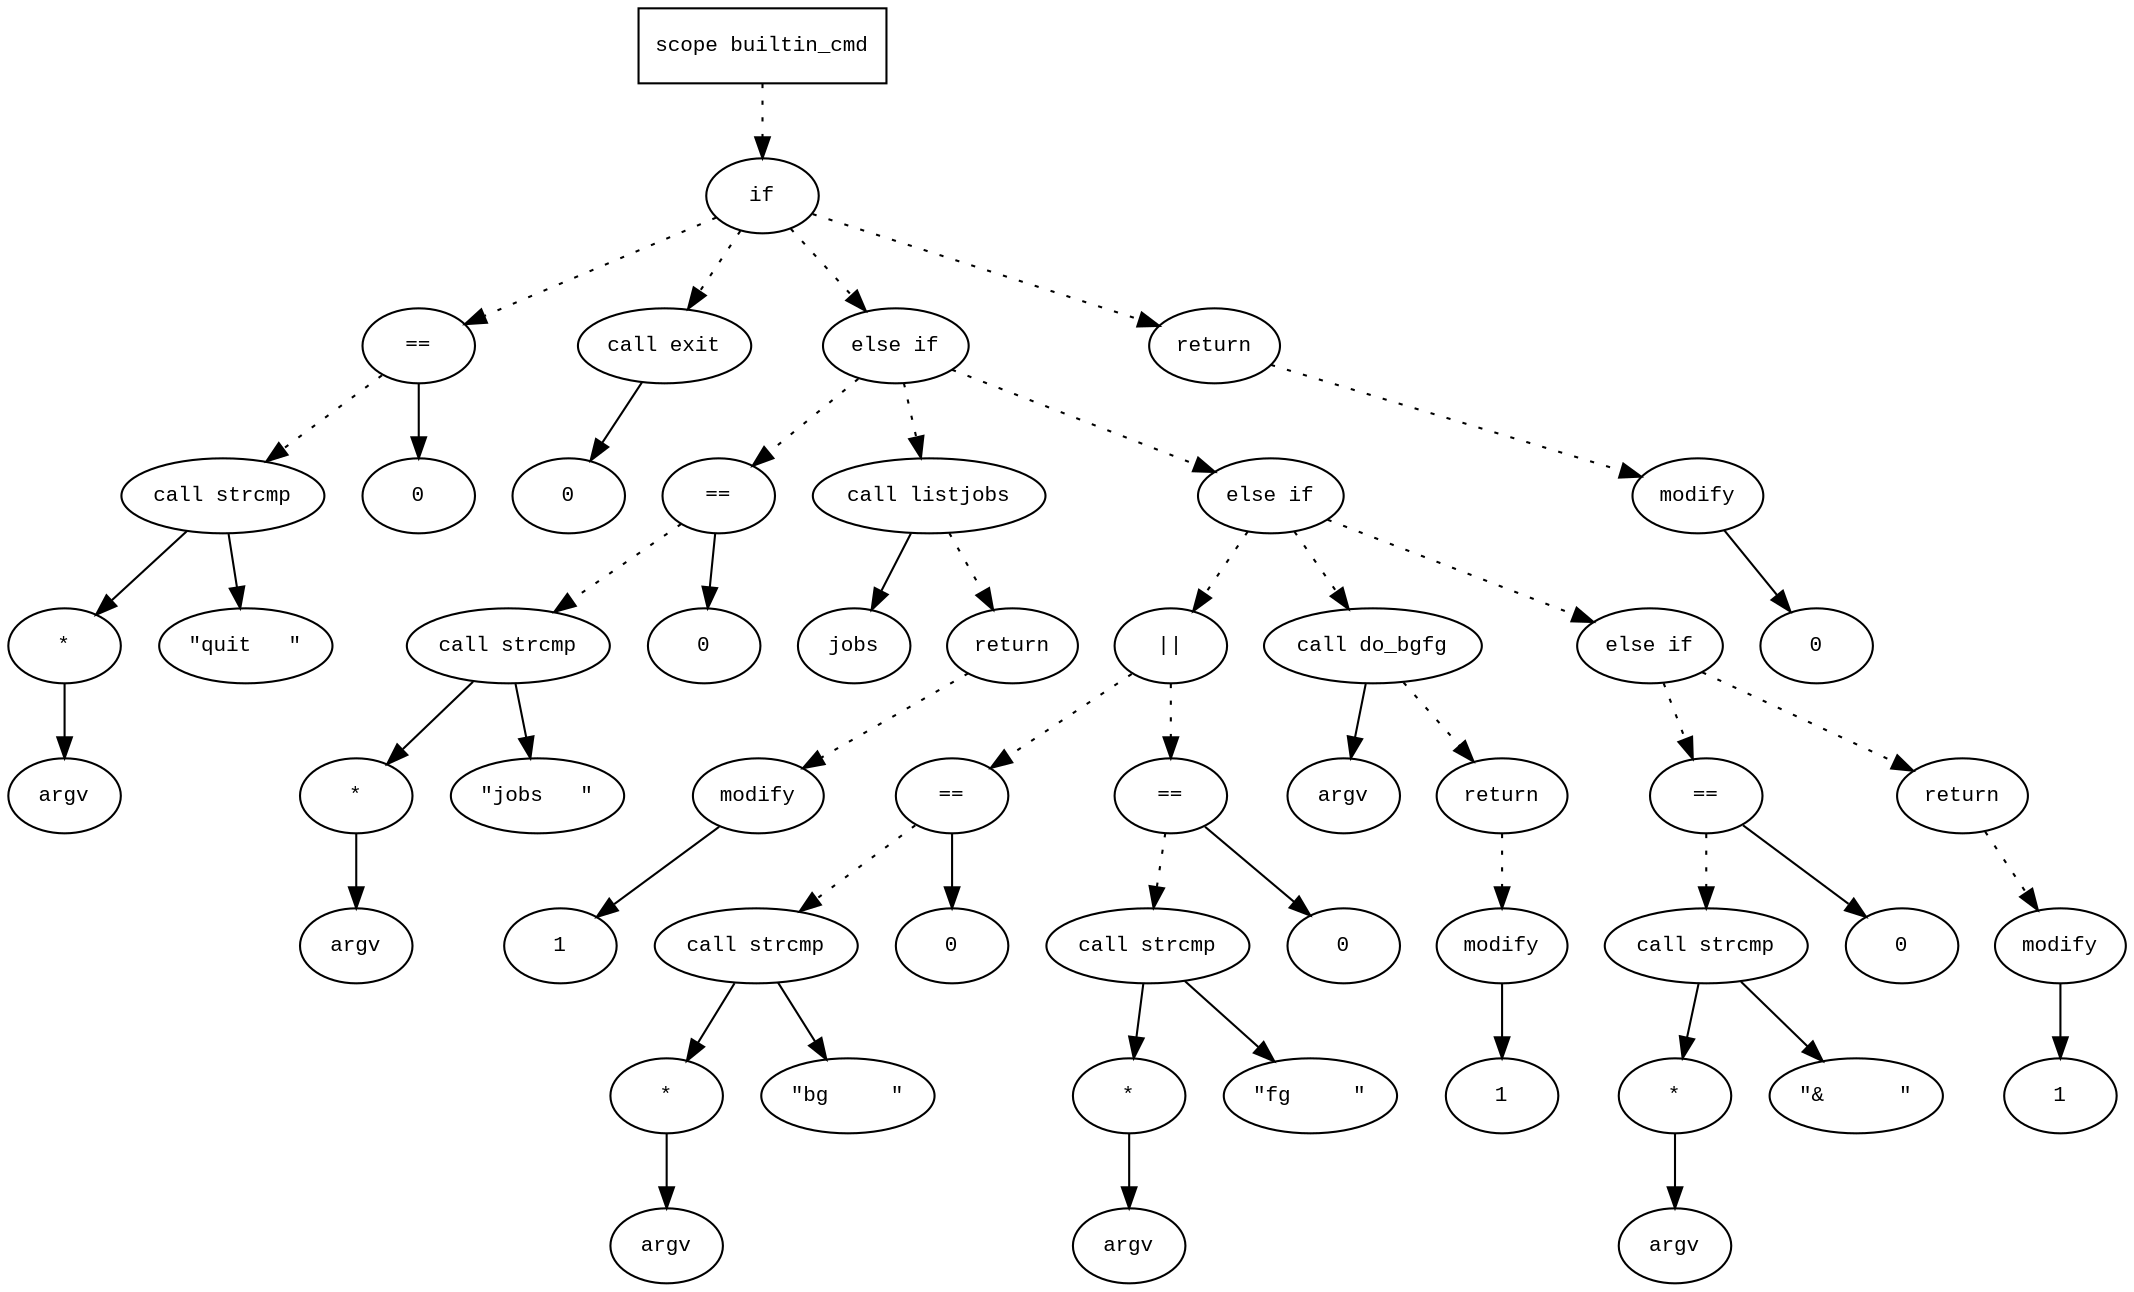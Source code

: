 digraph AST {
  graph [fontname="Times New Roman",fontsize=10];
  node  [fontname="Courier New",fontsize=10];
  edge  [fontname="Times New Roman",fontsize=10];

  node1 [label="scope builtin_cmd",shape=box];
  node2 [label="if",shape=ellipse];
  node1 -> node2 [style=dotted];
  node3 [label="==",shape=ellipse];
  node4 [label="call strcmp",shape=ellipse];
  node5 [label="*",shape=ellipse];
  node6 [label="argv",shape=ellipse];
  node5 -> node6;
  node4 -> node5;
  node7 [label="\"quit   \"",shape=ellipse];
  node4 -> node7;
  node3 -> node4 [style=dotted];
  node8 [label="0",shape=ellipse];
  node3 -> node8;
  node2 -> node3 [style=dotted];
  node9 [label="call exit",shape=ellipse];
  node10 [label="0",shape=ellipse];
  node9 -> node10;
  node2 -> node9 [style=dotted];
  node11 [label="else if",shape=ellipse];
  node2 -> node11 [style=dotted];
  node12 [label="==",shape=ellipse];
  node13 [label="call strcmp",shape=ellipse];
  node14 [label="*",shape=ellipse];
  node15 [label="argv",shape=ellipse];
  node14 -> node15;
  node13 -> node14;
  node16 [label="\"jobs   \"",shape=ellipse];
  node13 -> node16;
  node12 -> node13 [style=dotted];
  node17 [label="0",shape=ellipse];
  node12 -> node17;
  node11 -> node12 [style=dotted];
  node18 [label="call listjobs",shape=ellipse];
  node19 [label="jobs",shape=ellipse];
  node18 -> node19;
  node11 -> node18 [style=dotted];
  node20 [label="return",shape=ellipse];
  node21 [label="modify",shape=ellipse];
  node22 [label="1",shape=ellipse];
  node21 -> node22;
  node20 -> node21 [style=dotted];
  node18 -> node20 [style=dotted];
  node23 [label="else if",shape=ellipse];
  node11 -> node23 [style=dotted];
  node24 [label="||",shape=ellipse];
  node25 [label="==",shape=ellipse];
  node26 [label="call strcmp",shape=ellipse];
  node27 [label="*",shape=ellipse];
  node28 [label="argv",shape=ellipse];
  node27 -> node28;
  node26 -> node27;
  node29 [label="\"bg     \"",shape=ellipse];
  node26 -> node29;
  node25 -> node26 [style=dotted];
  node30 [label="0",shape=ellipse];
  node25 -> node30;
  node24 -> node25 [style=dotted];
  node31 [label="==",shape=ellipse];
  node32 [label="call strcmp",shape=ellipse];
  node33 [label="*",shape=ellipse];
  node34 [label="argv",shape=ellipse];
  node33 -> node34;
  node32 -> node33;
  node35 [label="\"fg     \"",shape=ellipse];
  node32 -> node35;
  node31 -> node32 [style=dotted];
  node36 [label="0",shape=ellipse];
  node31 -> node36;
  node24 -> node31 [style=dotted];
  node23 -> node24 [style=dotted];
  node37 [label="call do_bgfg",shape=ellipse];
  node38 [label="argv",shape=ellipse];
  node37 -> node38;
  node23 -> node37 [style=dotted];
  node39 [label="return",shape=ellipse];
  node40 [label="modify",shape=ellipse];
  node41 [label="1",shape=ellipse];
  node40 -> node41;
  node39 -> node40 [style=dotted];
  node37 -> node39 [style=dotted];
  node42 [label="else if",shape=ellipse];
  node23 -> node42 [style=dotted];
  node43 [label="==",shape=ellipse];
  node44 [label="call strcmp",shape=ellipse];
  node45 [label="*",shape=ellipse];
  node46 [label="argv",shape=ellipse];
  node45 -> node46;
  node44 -> node45;
  node47 [label="\"&      \"",shape=ellipse];
  node44 -> node47;
  node43 -> node44 [style=dotted];
  node48 [label="0",shape=ellipse];
  node43 -> node48;
  node42 -> node43 [style=dotted];
  node49 [label="return",shape=ellipse];
  node50 [label="modify",shape=ellipse];
  node51 [label="1",shape=ellipse];
  node50 -> node51;
  node49 -> node50 [style=dotted];
  node42 -> node49 [style=dotted];
  node52 [label="return",shape=ellipse];
  node53 [label="modify",shape=ellipse];
  node54 [label="0",shape=ellipse];
  node53 -> node54;
  node52 -> node53 [style=dotted];
  node2 -> node52 [style=dotted];
} 